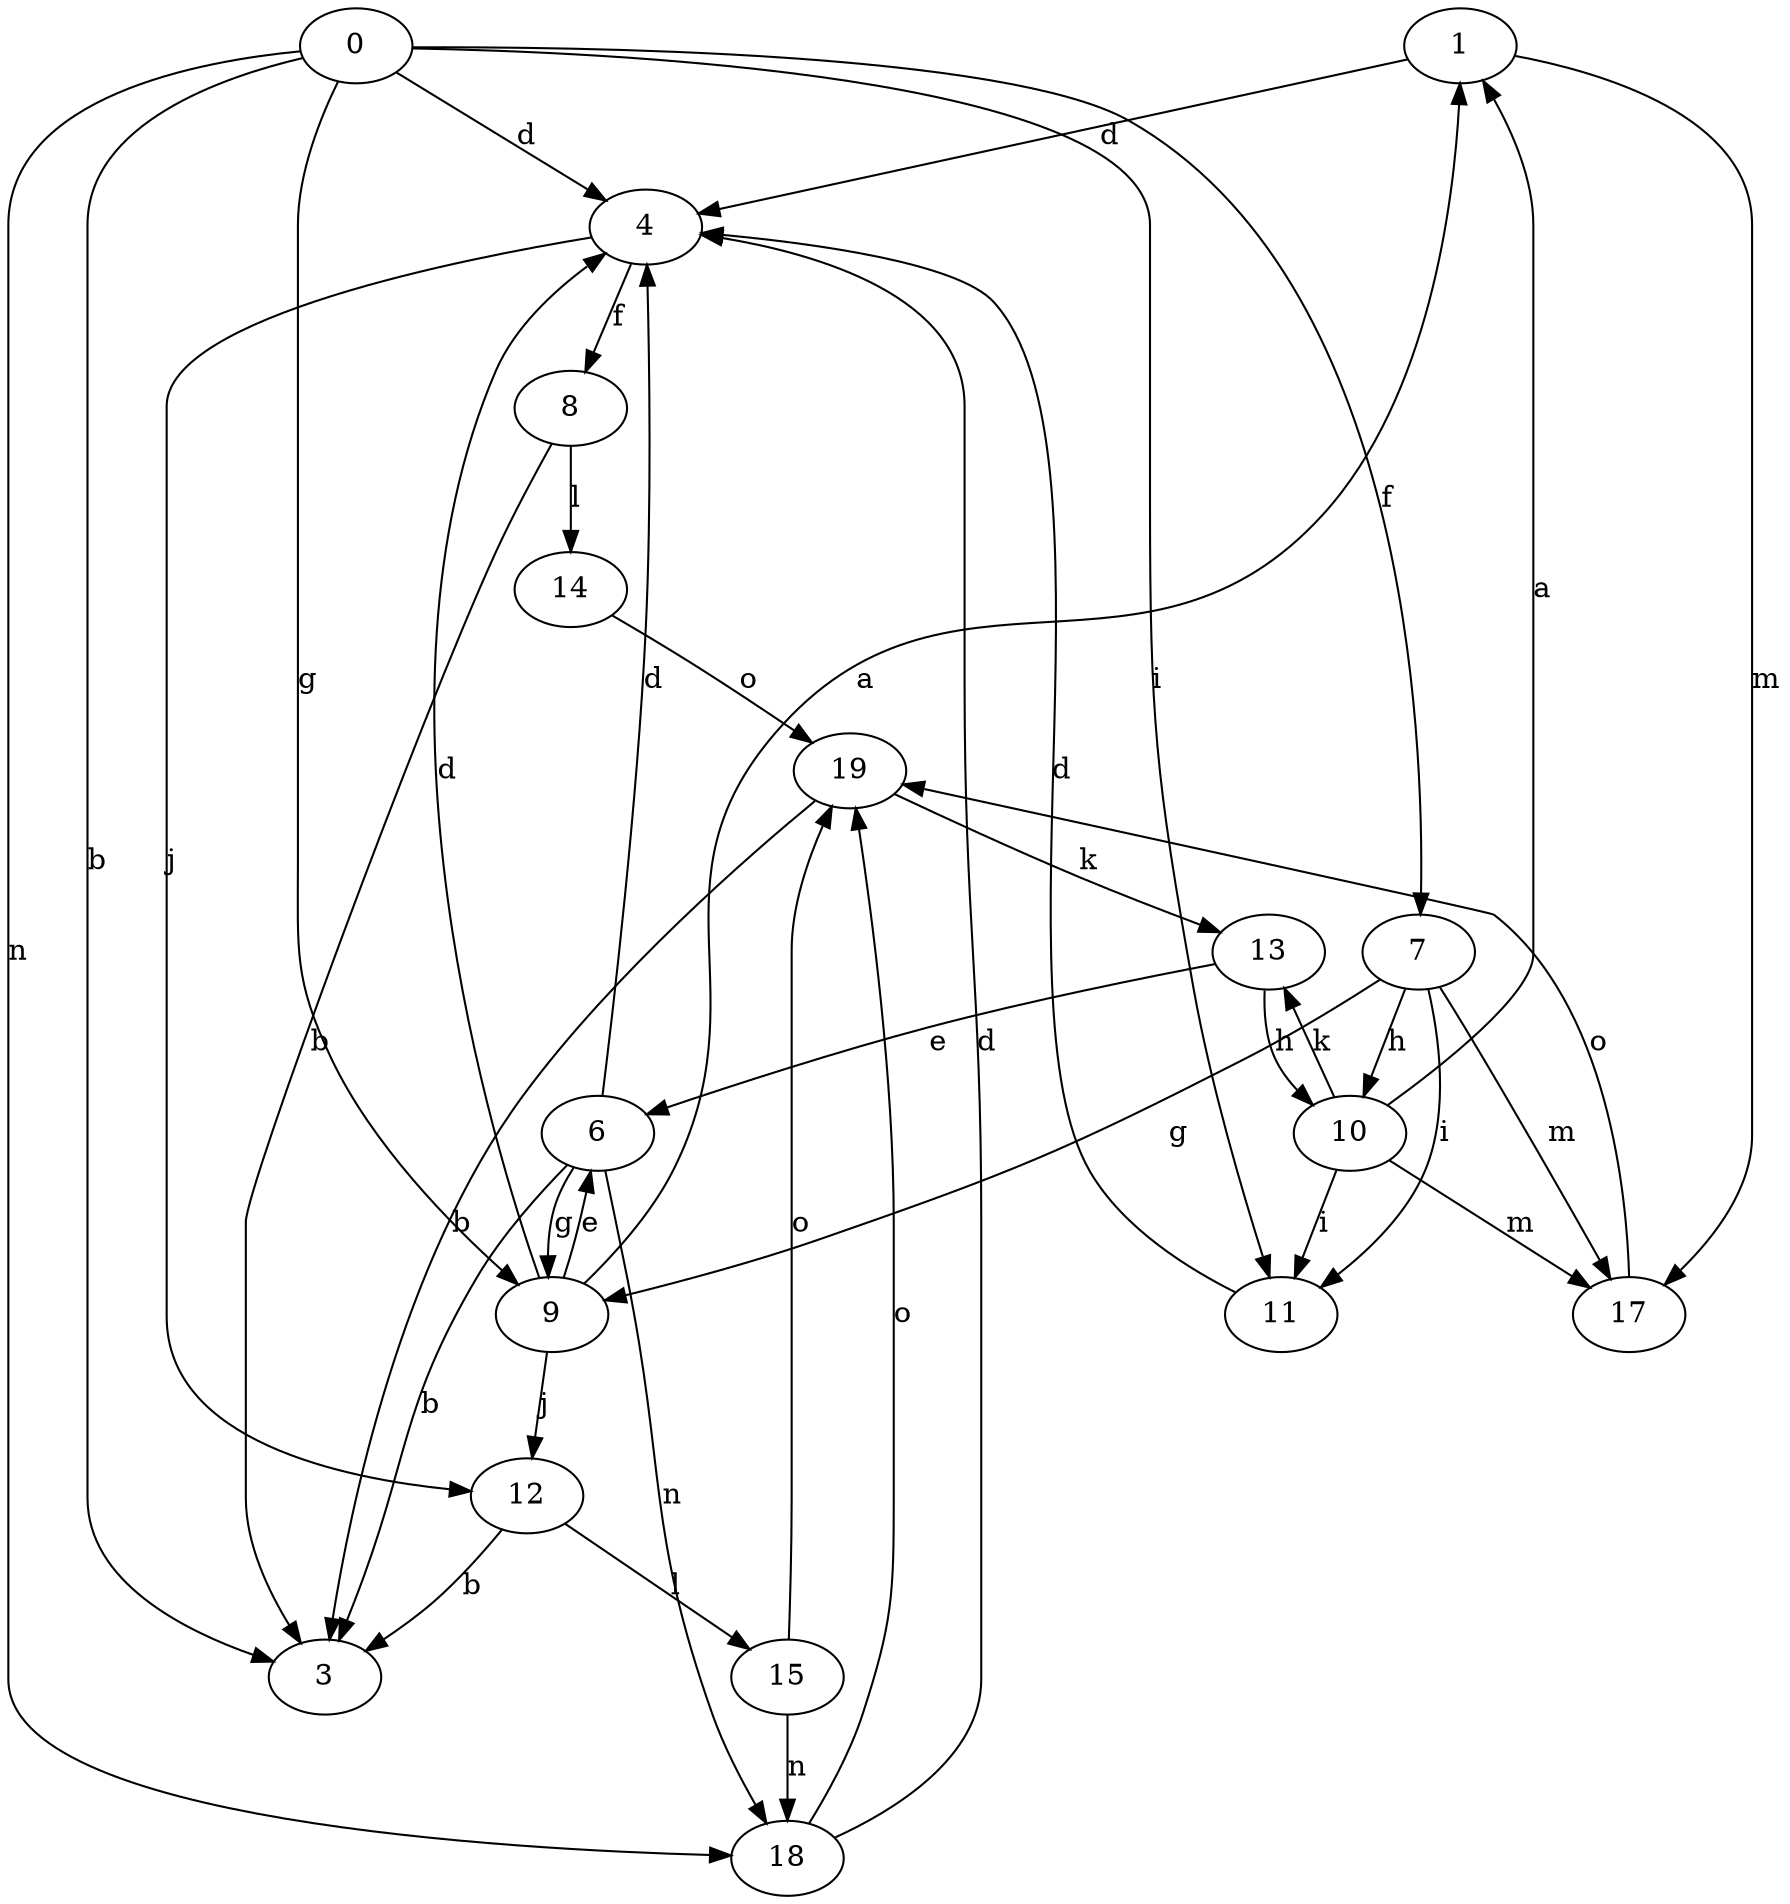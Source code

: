 strict digraph  {
1;
3;
4;
6;
7;
8;
9;
10;
11;
0;
12;
13;
14;
15;
17;
18;
19;
1 -> 4  [label=d];
1 -> 17  [label=m];
4 -> 8  [label=f];
4 -> 12  [label=j];
6 -> 3  [label=b];
6 -> 4  [label=d];
6 -> 9  [label=g];
6 -> 18  [label=n];
7 -> 9  [label=g];
7 -> 10  [label=h];
7 -> 11  [label=i];
7 -> 17  [label=m];
8 -> 3  [label=b];
8 -> 14  [label=l];
9 -> 1  [label=a];
9 -> 4  [label=d];
9 -> 6  [label=e];
9 -> 12  [label=j];
10 -> 1  [label=a];
10 -> 11  [label=i];
10 -> 13  [label=k];
10 -> 17  [label=m];
11 -> 4  [label=d];
0 -> 3  [label=b];
0 -> 4  [label=d];
0 -> 7  [label=f];
0 -> 9  [label=g];
0 -> 11  [label=i];
0 -> 18  [label=n];
12 -> 3  [label=b];
12 -> 15  [label=l];
13 -> 6  [label=e];
13 -> 10  [label=h];
14 -> 19  [label=o];
15 -> 18  [label=n];
15 -> 19  [label=o];
17 -> 19  [label=o];
18 -> 4  [label=d];
18 -> 19  [label=o];
19 -> 3  [label=b];
19 -> 13  [label=k];
}
